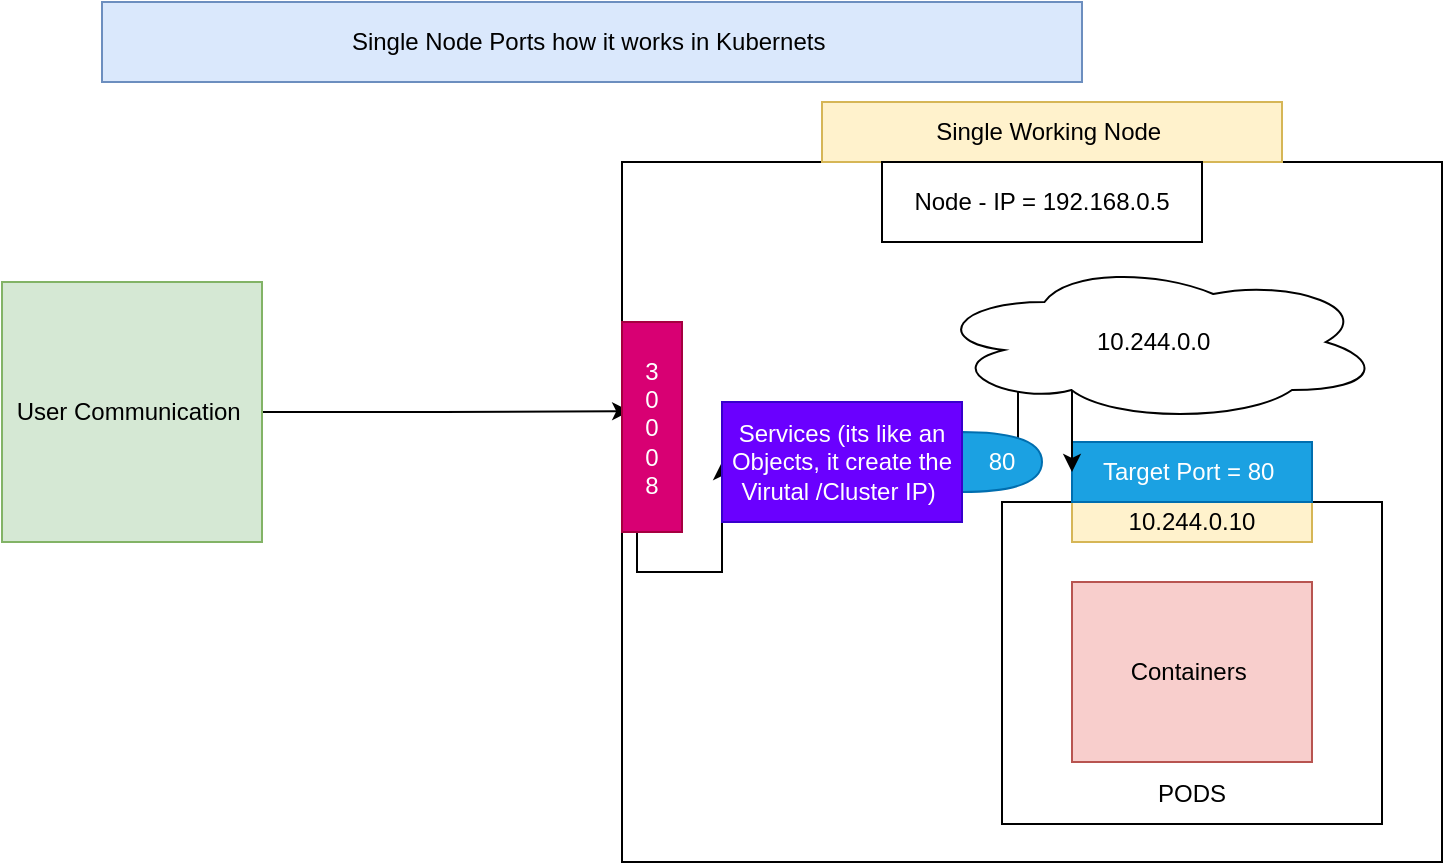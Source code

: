 <mxfile version="14.8.4" type="github">
  <diagram id="MKC3KvgnumIo2S4MMBME" name="Page-1">
    <mxGraphModel dx="1038" dy="547" grid="1" gridSize="10" guides="1" tooltips="1" connect="1" arrows="1" fold="1" page="1" pageScale="1" pageWidth="827" pageHeight="1169" math="0" shadow="0">
      <root>
        <mxCell id="0" />
        <mxCell id="1" parent="0" />
        <mxCell id="EZXIYaAHLllIIzHb-TZz-1" value="Single Node Ports how it works in Kubernets&amp;nbsp;" style="rounded=0;whiteSpace=wrap;html=1;fillColor=#dae8fc;strokeColor=#6c8ebf;" vertex="1" parent="1">
          <mxGeometry x="130" y="40" width="490" height="40" as="geometry" />
        </mxCell>
        <mxCell id="EZXIYaAHLllIIzHb-TZz-2" value="" style="rounded=0;whiteSpace=wrap;html=1;" vertex="1" parent="1">
          <mxGeometry x="390" y="120" width="410" height="350" as="geometry" />
        </mxCell>
        <mxCell id="EZXIYaAHLllIIzHb-TZz-16" style="edgeStyle=orthogonalEdgeStyle;rounded=0;orthogonalLoop=1;jettySize=auto;html=1;entryX=0.01;entryY=0.356;entryDx=0;entryDy=0;entryPerimeter=0;" edge="1" parent="1" source="EZXIYaAHLllIIzHb-TZz-3" target="EZXIYaAHLllIIzHb-TZz-2">
          <mxGeometry relative="1" as="geometry" />
        </mxCell>
        <mxCell id="EZXIYaAHLllIIzHb-TZz-3" value="User Communication&amp;nbsp;" style="whiteSpace=wrap;html=1;aspect=fixed;fillColor=#d5e8d4;strokeColor=#82b366;" vertex="1" parent="1">
          <mxGeometry x="80" y="180" width="130" height="130" as="geometry" />
        </mxCell>
        <mxCell id="EZXIYaAHLllIIzHb-TZz-4" value="Single Working Node&amp;nbsp;" style="rounded=0;whiteSpace=wrap;html=1;fillColor=#fff2cc;strokeColor=#d6b656;" vertex="1" parent="1">
          <mxGeometry x="490" y="90" width="230" height="30" as="geometry" />
        </mxCell>
        <mxCell id="EZXIYaAHLllIIzHb-TZz-5" value="Node - IP = 192.168.0.5" style="rounded=0;whiteSpace=wrap;html=1;" vertex="1" parent="1">
          <mxGeometry x="520" y="120" width="160" height="40" as="geometry" />
        </mxCell>
        <mxCell id="EZXIYaAHLllIIzHb-TZz-7" value="&lt;br&gt;&lt;br&gt;&lt;br&gt;&lt;br&gt;&lt;br&gt;&lt;br&gt;&lt;br&gt;&lt;br&gt;&lt;br&gt;PODS" style="rounded=0;whiteSpace=wrap;html=1;" vertex="1" parent="1">
          <mxGeometry x="580" y="290" width="190" height="161" as="geometry" />
        </mxCell>
        <mxCell id="EZXIYaAHLllIIzHb-TZz-9" value="Containers&amp;nbsp;" style="rounded=0;whiteSpace=wrap;html=1;fillColor=#f8cecc;strokeColor=#b85450;" vertex="1" parent="1">
          <mxGeometry x="615" y="330" width="120" height="90" as="geometry" />
        </mxCell>
        <mxCell id="EZXIYaAHLllIIzHb-TZz-10" value="10.244.0.10" style="rounded=0;whiteSpace=wrap;html=1;fillColor=#fff2cc;strokeColor=#d6b656;" vertex="1" parent="1">
          <mxGeometry x="615" y="290" width="120" height="20" as="geometry" />
        </mxCell>
        <mxCell id="EZXIYaAHLllIIzHb-TZz-11" value="Target Port = 80&amp;nbsp;" style="rounded=0;whiteSpace=wrap;html=1;fillColor=#1ba1e2;strokeColor=#006EAF;fontColor=#ffffff;" vertex="1" parent="1">
          <mxGeometry x="615" y="260" width="120" height="30" as="geometry" />
        </mxCell>
        <mxCell id="EZXIYaAHLllIIzHb-TZz-18" style="edgeStyle=orthogonalEdgeStyle;rounded=0;orthogonalLoop=1;jettySize=auto;html=1;exitX=0.7;exitY=0.1;exitDx=0;exitDy=0;exitPerimeter=0;entryX=0;entryY=0.5;entryDx=0;entryDy=0;" edge="1" parent="1" source="EZXIYaAHLllIIzHb-TZz-12" target="EZXIYaAHLllIIzHb-TZz-11">
          <mxGeometry relative="1" as="geometry">
            <Array as="points">
              <mxPoint x="588" y="230" />
              <mxPoint x="615" y="230" />
            </Array>
          </mxGeometry>
        </mxCell>
        <mxCell id="EZXIYaAHLllIIzHb-TZz-12" value="80" style="shape=or;whiteSpace=wrap;html=1;fillColor=#1ba1e2;strokeColor=#006EAF;fontColor=#ffffff;" vertex="1" parent="1">
          <mxGeometry x="560" y="255" width="40" height="30" as="geometry" />
        </mxCell>
        <mxCell id="EZXIYaAHLllIIzHb-TZz-17" style="edgeStyle=orthogonalEdgeStyle;rounded=0;orthogonalLoop=1;jettySize=auto;html=1;exitX=0.25;exitY=1;exitDx=0;exitDy=0;" edge="1" parent="1" source="EZXIYaAHLllIIzHb-TZz-14" target="EZXIYaAHLllIIzHb-TZz-15">
          <mxGeometry relative="1" as="geometry" />
        </mxCell>
        <mxCell id="EZXIYaAHLllIIzHb-TZz-14" value="3&lt;br&gt;0&lt;br&gt;0&lt;br&gt;0&lt;br&gt;8" style="rounded=0;whiteSpace=wrap;html=1;fillColor=#d80073;strokeColor=#A50040;fontColor=#ffffff;" vertex="1" parent="1">
          <mxGeometry x="390" y="200" width="30" height="105" as="geometry" />
        </mxCell>
        <mxCell id="EZXIYaAHLllIIzHb-TZz-15" value="Services (its like an Objects, it create the Virutal /Cluster IP)&amp;nbsp;" style="rounded=0;whiteSpace=wrap;html=1;fillColor=#6a00ff;strokeColor=#3700CC;fontColor=#ffffff;" vertex="1" parent="1">
          <mxGeometry x="440" y="240" width="120" height="60" as="geometry" />
        </mxCell>
        <mxCell id="EZXIYaAHLllIIzHb-TZz-20" value="10.244.0.0&amp;nbsp;" style="ellipse;shape=cloud;whiteSpace=wrap;html=1;" vertex="1" parent="1">
          <mxGeometry x="545" y="170" width="225" height="80" as="geometry" />
        </mxCell>
      </root>
    </mxGraphModel>
  </diagram>
</mxfile>
